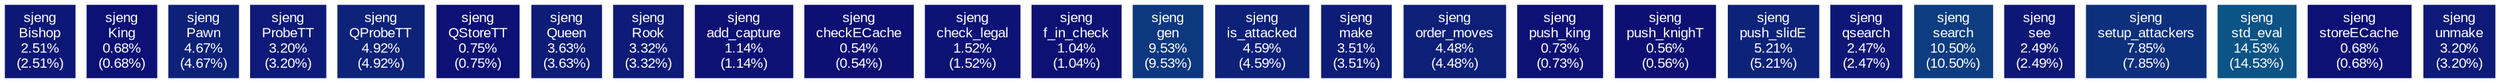 digraph {
	graph [fontname=Arial, nodesep=0.125, ranksep=0.25];
	node [fontcolor=white, fontname=Arial, height=0, shape=box, style=filled, width=0];
	edge [fontname=Arial];
	"Bishop:/scratch/s1576261/spec-prof/install-spec-prof/CPU2006/458.sjeng/exe/sjeng" [color="#0d1776", fontcolor="#ffffff", fontsize="10.00", label="sjeng\nBishop\n2.51%\n(2.51%)"];
	"King:/scratch/s1576261/spec-prof/install-spec-prof/CPU2006/458.sjeng/exe/sjeng" [color="#0d1074", fontcolor="#ffffff", fontsize="10.00", label="sjeng\nKing\n0.68%\n(0.68%)"];
	"Pawn:/scratch/s1576261/spec-prof/install-spec-prof/CPU2006/458.sjeng/exe/sjeng" [color="#0d2179", fontcolor="#ffffff", fontsize="10.00", label="sjeng\nPawn\n4.67%\n(4.67%)"];
	"ProbeTT:/scratch/s1576261/spec-prof/install-spec-prof/CPU2006/458.sjeng/exe/sjeng" [color="#0d1a77", fontcolor="#ffffff", fontsize="10.00", label="sjeng\nProbeTT\n3.20%\n(3.20%)"];
	"QProbeTT:/scratch/s1576261/spec-prof/install-spec-prof/CPU2006/458.sjeng/exe/sjeng" [color="#0d2279", fontcolor="#ffffff", fontsize="10.00", label="sjeng\nQProbeTT\n4.92%\n(4.92%)"];
	"QStoreTT:/scratch/s1576261/spec-prof/install-spec-prof/CPU2006/458.sjeng/exe/sjeng" [color="#0d1074", fontcolor="#ffffff", fontsize="10.00", label="sjeng\nQStoreTT\n0.75%\n(0.75%)"];
	"Queen:/scratch/s1576261/spec-prof/install-spec-prof/CPU2006/458.sjeng/exe/sjeng" [color="#0d1c77", fontcolor="#ffffff", fontsize="10.00", label="sjeng\nQueen\n3.63%\n(3.63%)"];
	"Rook:/scratch/s1576261/spec-prof/install-spec-prof/CPU2006/458.sjeng/exe/sjeng" [color="#0d1b77", fontcolor="#ffffff", fontsize="10.00", label="sjeng\nRook\n3.32%\n(3.32%)"];
	"add_capture:/scratch/s1576261/spec-prof/install-spec-prof/CPU2006/458.sjeng/exe/sjeng" [color="#0d1174", fontcolor="#ffffff", fontsize="10.00", label="sjeng\nadd_capture\n1.14%\n(1.14%)"];
	"checkECache:/scratch/s1576261/spec-prof/install-spec-prof/CPU2006/458.sjeng/exe/sjeng" [color="#0d0f73", fontcolor="#ffffff", fontsize="10.00", label="sjeng\ncheckECache\n0.54%\n(0.54%)"];
	"check_legal:/scratch/s1576261/spec-prof/install-spec-prof/CPU2006/458.sjeng/exe/sjeng" [color="#0d1375", fontcolor="#ffffff", fontsize="10.00", label="sjeng\ncheck_legal\n1.52%\n(1.52%)"];
	"f_in_check:/scratch/s1576261/spec-prof/install-spec-prof/CPU2006/458.sjeng/exe/sjeng" [color="#0d1174", fontcolor="#ffffff", fontsize="10.00", label="sjeng\nf_in_check\n1.04%\n(1.04%)"];
	"gen:/scratch/s1576261/spec-prof/install-spec-prof/CPU2006/458.sjeng/exe/sjeng" [color="#0d387f", fontcolor="#ffffff", fontsize="10.00", label="sjeng\ngen\n9.53%\n(9.53%)"];
	"is_attacked:/scratch/s1576261/spec-prof/install-spec-prof/CPU2006/458.sjeng/exe/sjeng" [color="#0d2179", fontcolor="#ffffff", fontsize="10.00", label="sjeng\nis_attacked\n4.59%\n(4.59%)"];
	"make:/scratch/s1576261/spec-prof/install-spec-prof/CPU2006/458.sjeng/exe/sjeng" [color="#0d1c77", fontcolor="#ffffff", fontsize="10.00", label="sjeng\nmake\n3.51%\n(3.51%)"];
	"order_moves:/scratch/s1576261/spec-prof/install-spec-prof/CPU2006/458.sjeng/exe/sjeng" [color="#0d2078", fontcolor="#ffffff", fontsize="10.00", label="sjeng\norder_moves\n4.48%\n(4.48%)"];
	"push_king:/scratch/s1576261/spec-prof/install-spec-prof/CPU2006/458.sjeng/exe/sjeng" [color="#0d1074", fontcolor="#ffffff", fontsize="10.00", label="sjeng\npush_king\n0.73%\n(0.73%)"];
	"push_knighT:/scratch/s1576261/spec-prof/install-spec-prof/CPU2006/458.sjeng/exe/sjeng" [color="#0d0f73", fontcolor="#ffffff", fontsize="10.00", label="sjeng\npush_knighT\n0.56%\n(0.56%)"];
	"push_slidE:/scratch/s1576261/spec-prof/install-spec-prof/CPU2006/458.sjeng/exe/sjeng" [color="#0d2379", fontcolor="#ffffff", fontsize="10.00", label="sjeng\npush_slidE\n5.21%\n(5.21%)"];
	"qsearch:/scratch/s1576261/spec-prof/install-spec-prof/CPU2006/458.sjeng/exe/sjeng" [color="#0d1776", fontcolor="#ffffff", fontsize="10.00", label="sjeng\nqsearch\n2.47%\n(2.47%)"];
	"search:/scratch/s1576261/spec-prof/install-spec-prof/CPU2006/458.sjeng/exe/sjeng" [color="#0d3d80", fontcolor="#ffffff", fontsize="10.00", label="sjeng\nsearch\n10.50%\n(10.50%)"];
	"see:/scratch/s1576261/spec-prof/install-spec-prof/CPU2006/458.sjeng/exe/sjeng" [color="#0d1776", fontcolor="#ffffff", fontsize="10.00", label="sjeng\nsee\n2.49%\n(2.49%)"];
	"setup_attackers:/scratch/s1576261/spec-prof/install-spec-prof/CPU2006/458.sjeng/exe/sjeng" [color="#0d307d", fontcolor="#ffffff", fontsize="10.00", label="sjeng\nsetup_attackers\n7.85%\n(7.85%)"];
	"std_eval:/scratch/s1576261/spec-prof/install-spec-prof/CPU2006/458.sjeng/exe/sjeng" [color="#0c5386", fontcolor="#ffffff", fontsize="10.00", label="sjeng\nstd_eval\n14.53%\n(14.53%)"];
	"storeECache:/scratch/s1576261/spec-prof/install-spec-prof/CPU2006/458.sjeng/exe/sjeng" [color="#0d1074", fontcolor="#ffffff", fontsize="10.00", label="sjeng\nstoreECache\n0.68%\n(0.68%)"];
	"unmake:/scratch/s1576261/spec-prof/install-spec-prof/CPU2006/458.sjeng/exe/sjeng" [color="#0d1a77", fontcolor="#ffffff", fontsize="10.00", label="sjeng\nunmake\n3.20%\n(3.20%)"];
}
